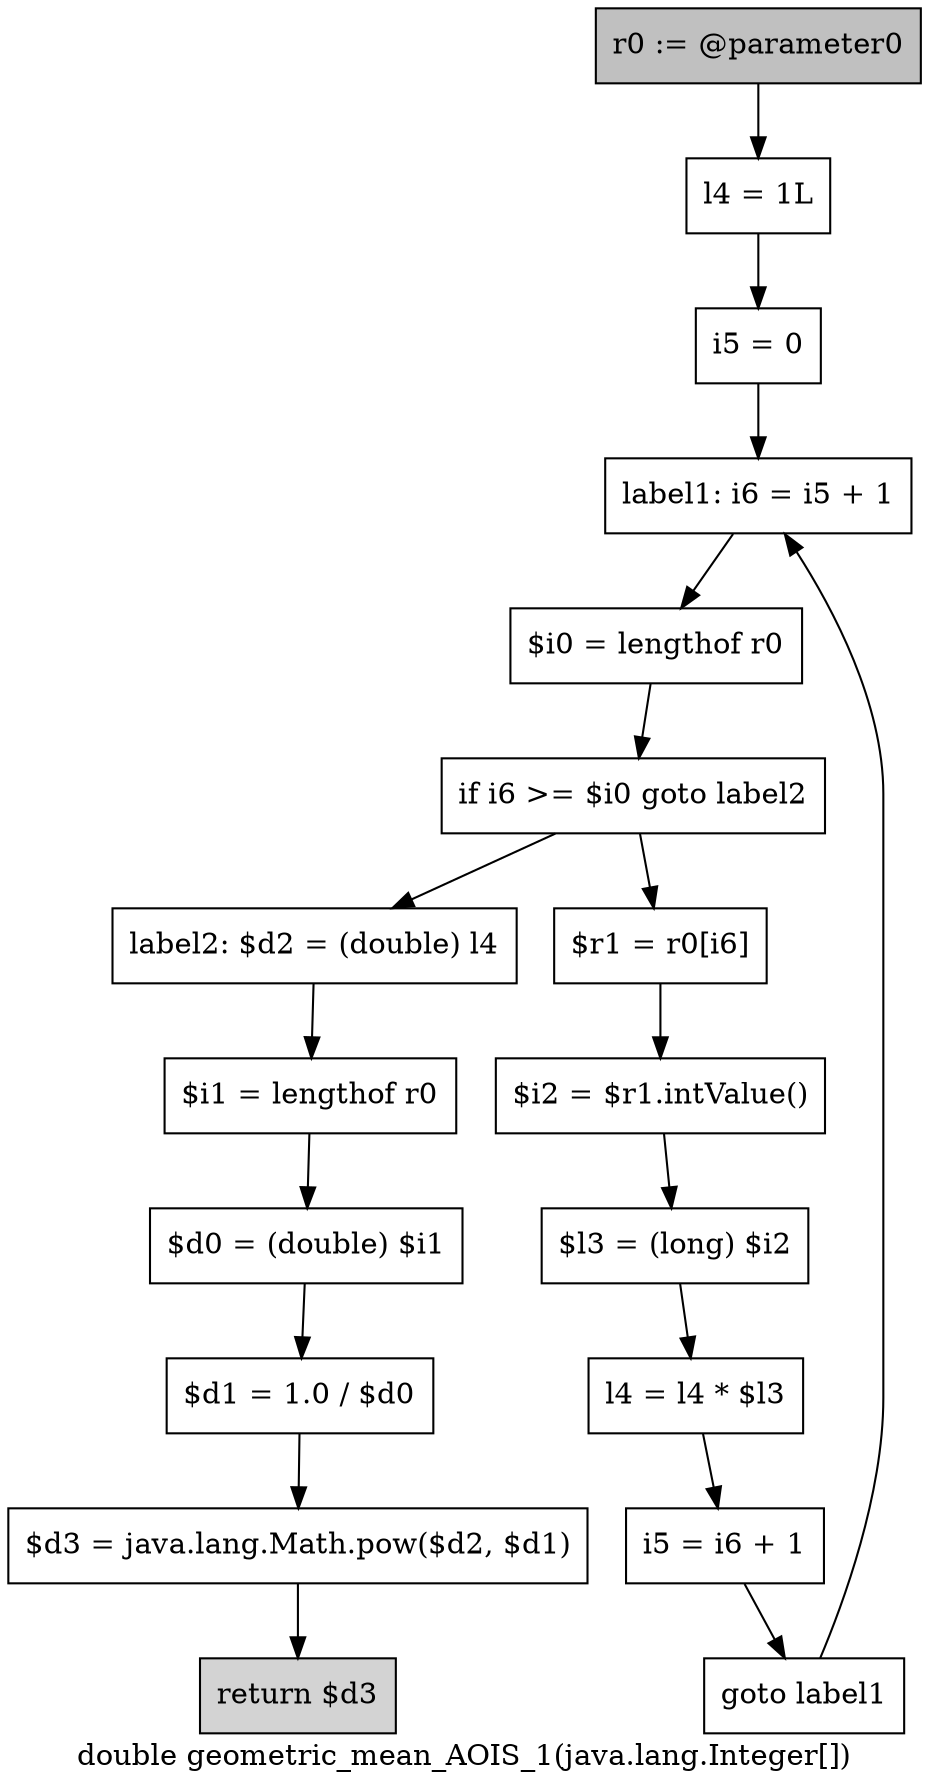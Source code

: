 digraph "double geometric_mean_AOIS_1(java.lang.Integer[])" {
    label="double geometric_mean_AOIS_1(java.lang.Integer[])";
    node [shape=box];
    "0" [style=filled,fillcolor=gray,label="r0 := @parameter0",];
    "1" [label="l4 = 1L",];
    "0"->"1";
    "2" [label="i5 = 0",];
    "1"->"2";
    "3" [label="label1: i6 = i5 + 1",];
    "2"->"3";
    "4" [label="$i0 = lengthof r0",];
    "3"->"4";
    "5" [label="if i6 >= $i0 goto label2",];
    "4"->"5";
    "6" [label="$r1 = r0[i6]",];
    "5"->"6";
    "12" [label="label2: $d2 = (double) l4",];
    "5"->"12";
    "7" [label="$i2 = $r1.intValue()",];
    "6"->"7";
    "8" [label="$l3 = (long) $i2",];
    "7"->"8";
    "9" [label="l4 = l4 * $l3",];
    "8"->"9";
    "10" [label="i5 = i6 + 1",];
    "9"->"10";
    "11" [label="goto label1",];
    "10"->"11";
    "11"->"3";
    "13" [label="$i1 = lengthof r0",];
    "12"->"13";
    "14" [label="$d0 = (double) $i1",];
    "13"->"14";
    "15" [label="$d1 = 1.0 / $d0",];
    "14"->"15";
    "16" [label="$d3 = java.lang.Math.pow($d2, $d1)",];
    "15"->"16";
    "17" [style=filled,fillcolor=lightgray,label="return $d3",];
    "16"->"17";
}
